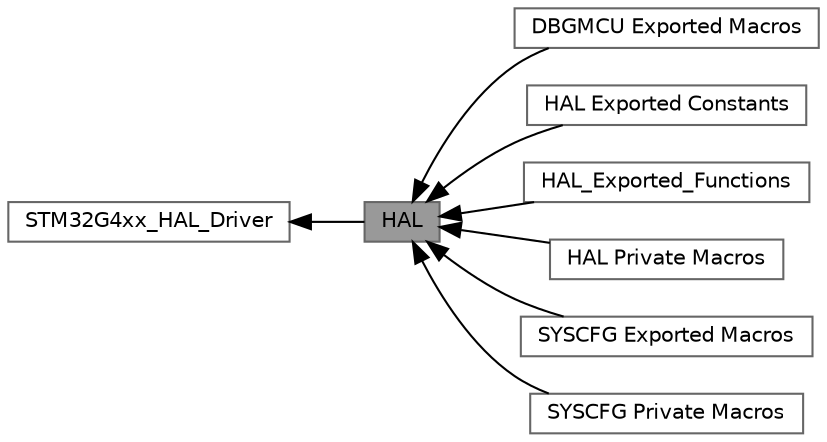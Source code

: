 digraph "HAL"
{
 // LATEX_PDF_SIZE
  bgcolor="transparent";
  edge [fontname=Helvetica,fontsize=10,labelfontname=Helvetica,labelfontsize=10];
  node [fontname=Helvetica,fontsize=10,shape=box,height=0.2,width=0.4];
  rankdir=LR;
  Node4 [label="DBGMCU Exported Macros",height=0.2,width=0.4,color="grey40", fillcolor="white", style="filled",URL="$group___d_b_g_m_c_u___exported___macros.html",tooltip=" "];
  Node1 [label="HAL",height=0.2,width=0.4,color="gray40", fillcolor="grey60", style="filled", fontcolor="black",tooltip="HAL module driver."];
  Node3 [label="HAL Exported Constants",height=0.2,width=0.4,color="grey40", fillcolor="white", style="filled",URL="$group___h_a_l___exported___constants.html",tooltip=" "];
  Node8 [label="HAL_Exported_Functions",height=0.2,width=0.4,color="grey40", fillcolor="white", style="filled",URL="$group___h_a_l___exported___functions.html",tooltip=" "];
  Node7 [label="HAL Private Macros",height=0.2,width=0.4,color="grey40", fillcolor="white", style="filled",URL="$group___h_a_l___private___macros.html",tooltip=" "];
  Node2 [label="STM32G4xx_HAL_Driver",height=0.2,width=0.4,color="grey40", fillcolor="white", style="filled",URL="$group___s_t_m32_g4xx___h_a_l___driver.html",tooltip=" "];
  Node5 [label="SYSCFG Exported Macros",height=0.2,width=0.4,color="grey40", fillcolor="white", style="filled",URL="$group___s_y_s_c_f_g___exported___macros.html",tooltip=" "];
  Node6 [label="SYSCFG Private Macros",height=0.2,width=0.4,color="grey40", fillcolor="white", style="filled",URL="$group___s_y_s_c_f_g___private___macros.html",tooltip=" "];
  Node2->Node1 [shape=plaintext, dir="back", style="solid"];
  Node1->Node3 [shape=plaintext, dir="back", style="solid"];
  Node1->Node4 [shape=plaintext, dir="back", style="solid"];
  Node1->Node5 [shape=plaintext, dir="back", style="solid"];
  Node1->Node6 [shape=plaintext, dir="back", style="solid"];
  Node1->Node7 [shape=plaintext, dir="back", style="solid"];
  Node1->Node8 [shape=plaintext, dir="back", style="solid"];
}

